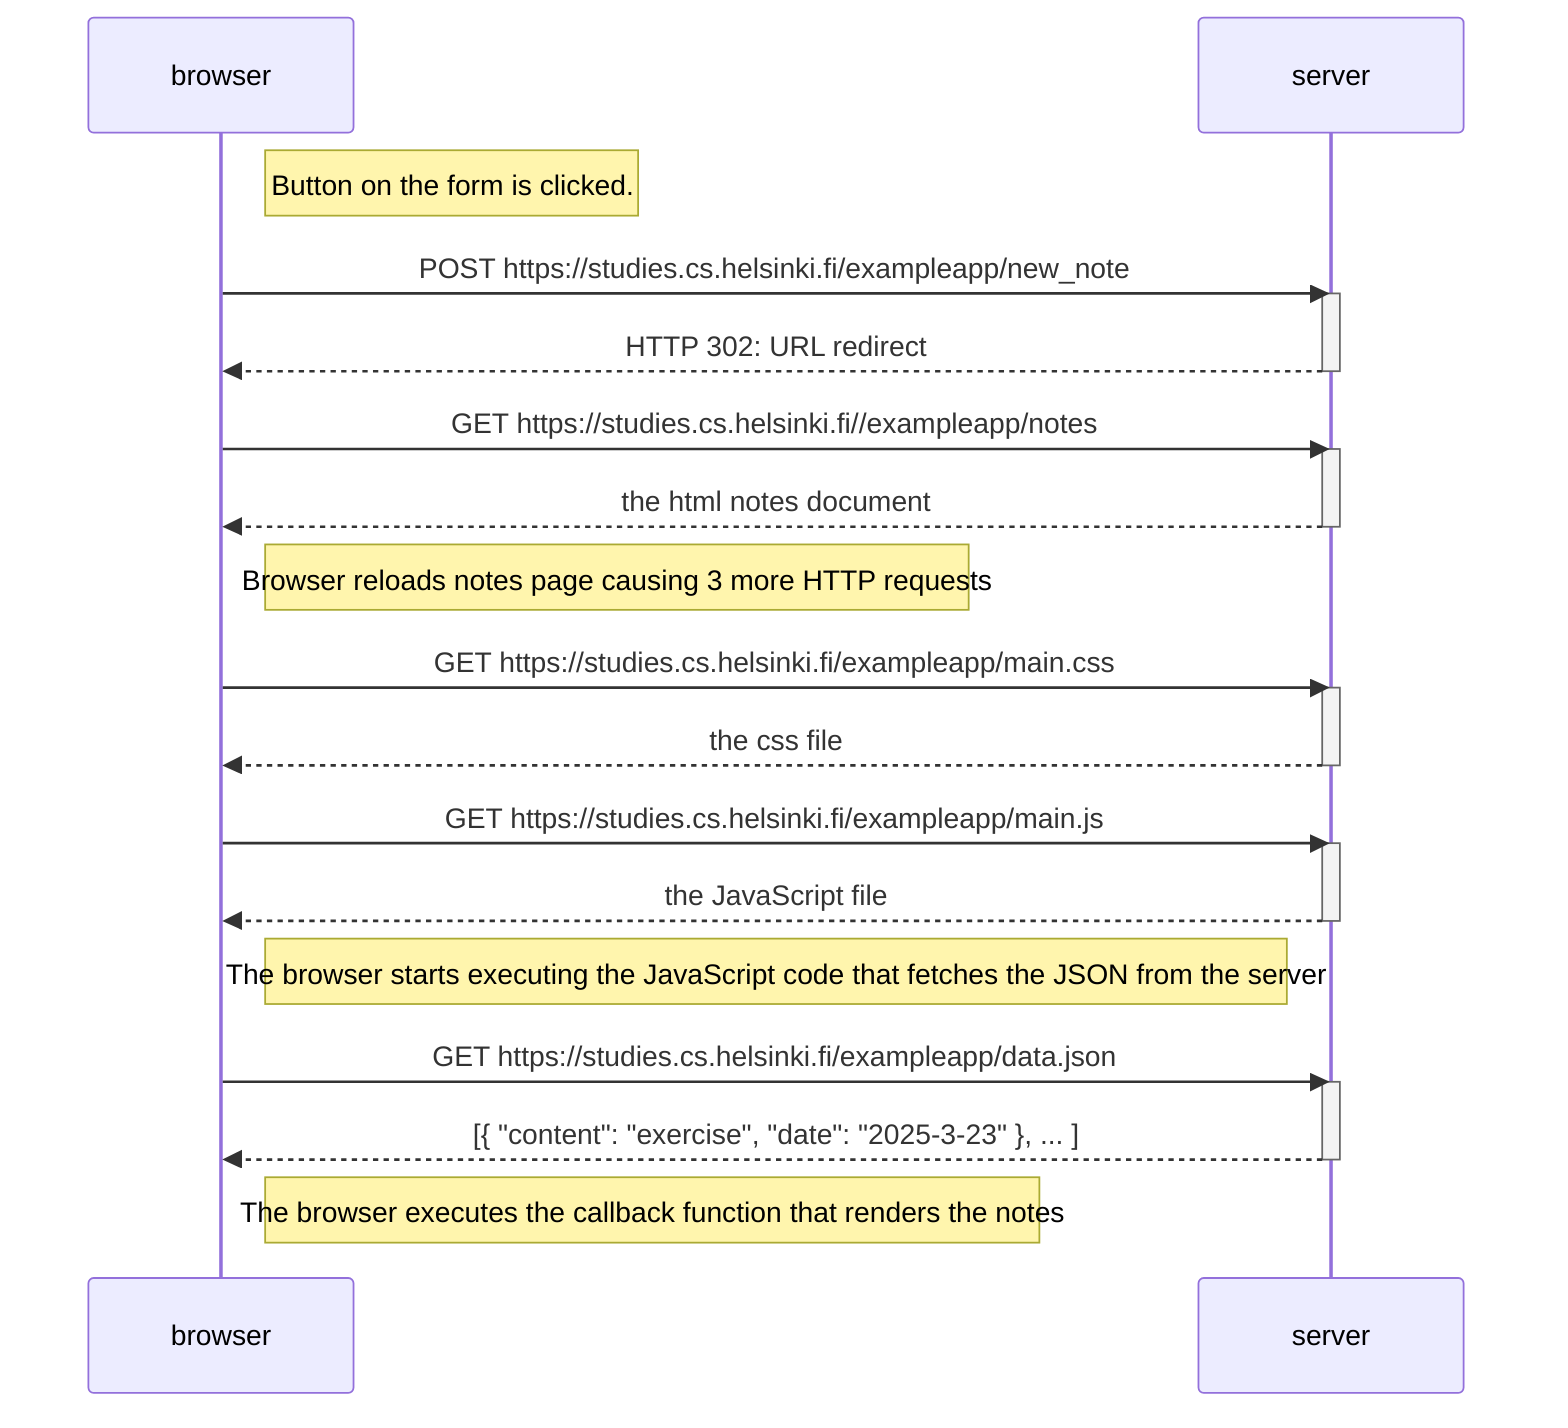 sequenceDiagram
    participant browser
    participant server

    Note right of browser: Button on the form is clicked.

    browser->>server: POST https://studies.cs.helsinki.fi/exampleapp/new_note
    activate server
    server-->>browser: HTTP 302: URL redirect
    deactivate server

    browser->>server: GET https://studies.cs.helsinki.fi//exampleapp/notes
    activate server
    server-->>browser: the html notes document
    deactivate server

    Note right of browser: Browser reloads notes page causing 3 more HTTP requests

    browser->>server: GET https://studies.cs.helsinki.fi/exampleapp/main.css
    activate server
    server-->>browser: the css file
    deactivate server

    browser->>server: GET https://studies.cs.helsinki.fi/exampleapp/main.js
    activate server
    server-->>browser: the JavaScript file
    deactivate server

    Note right of browser: The browser starts executing the JavaScript code that fetches the JSON from the server

    browser->>server: GET https://studies.cs.helsinki.fi/exampleapp/data.json
    activate server
    server-->>browser: [{ "content": "exercise", "date": "2025-3-23" }, ... ]
    deactivate server

    Note right of browser: The browser executes the callback function that renders the notes